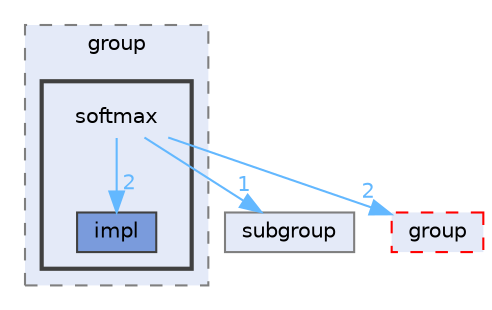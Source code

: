 digraph "include/experimental/group/softmax"
{
 // LATEX_PDF_SIZE
  bgcolor="transparent";
  edge [fontname=Helvetica,fontsize=10,labelfontname=Helvetica,labelfontsize=10];
  node [fontname=Helvetica,fontsize=10,shape=box,height=0.2,width=0.4];
  compound=true
  subgraph clusterdir_6cebb349e4d63b3d4aebac2b846d4ac3 {
    graph [ bgcolor="#e4eaf8", pencolor="grey50", label="group", fontname=Helvetica,fontsize=10 style="filled,dashed", URL="dir_6cebb349e4d63b3d4aebac2b846d4ac3.html",tooltip=""]
  subgraph clusterdir_297af5487e46c15cf252237051836547 {
    graph [ bgcolor="#e4eaf8", pencolor="grey25", label="", fontname=Helvetica,fontsize=10 style="filled,bold", URL="dir_297af5487e46c15cf252237051836547.html",tooltip=""]
    dir_297af5487e46c15cf252237051836547 [shape=plaintext, label="softmax"];
  dir_71bddd5b6f918a193c133e3f51db40f3 [label="impl", fillcolor="#7a9bdc", color="grey25", style="filled", URL="dir_71bddd5b6f918a193c133e3f51db40f3.html",tooltip=""];
  }
  }
  dir_7158ba01021871150c6825fce9de9714 [label="subgroup", fillcolor="#e4eaf8", color="grey50", style="filled", URL="dir_7158ba01021871150c6825fce9de9714.html",tooltip=""];
  dir_a9a5b087e2fab9b66c5792b9867db3d8 [label="group", fillcolor="#e4eaf8", color="red", style="filled,dashed", URL="dir_a9a5b087e2fab9b66c5792b9867db3d8.html",tooltip=""];
  dir_297af5487e46c15cf252237051836547->dir_7158ba01021871150c6825fce9de9714 [headlabel="1", labeldistance=1.5 headhref="dir_000039_000040.html" color="steelblue1" fontcolor="steelblue1"];
  dir_297af5487e46c15cf252237051836547->dir_71bddd5b6f918a193c133e3f51db40f3 [headlabel="2", labeldistance=1.5 headhref="dir_000039_000026.html" color="steelblue1" fontcolor="steelblue1"];
  dir_297af5487e46c15cf252237051836547->dir_a9a5b087e2fab9b66c5792b9867db3d8 [headlabel="2", labeldistance=1.5 headhref="dir_000039_000024.html" color="steelblue1" fontcolor="steelblue1"];
}
